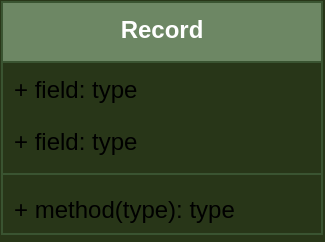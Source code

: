 <mxfile version="20.6.0" type="github"><diagram id="a-wJ550SCJioD9VcvtbM" name="Страница 1"><mxGraphModel dx="865" dy="476" grid="1" gridSize="10" guides="1" tooltips="1" connect="1" arrows="1" fold="1" page="1" pageScale="1" pageWidth="827" pageHeight="1169" background="#283618" math="0" shadow="0"><root><mxCell id="0"/><mxCell id="1" parent="0"/><mxCell id="e4HfKH6Nf01WdUcodll_-42" value="Record" style="swimlane;fontStyle=1;align=center;verticalAlign=top;childLayout=stackLayout;horizontal=1;startSize=30;horizontalStack=0;resizeParent=1;resizeParentMax=0;resizeLast=0;collapsible=1;marginBottom=0;rounded=1;fillColor=#6d8764;strokeColor=#3A5431;fontColor=#ffffff;arcSize=0;" vertex="1" parent="1"><mxGeometry x="120" y="60" width="160" height="116" as="geometry"><mxRectangle x="120" y="60" width="100" height="30" as="alternateBounds"/></mxGeometry></mxCell><mxCell id="e4HfKH6Nf01WdUcodll_-52" value="+ field: type" style="text;strokeColor=none;fillColor=none;align=left;verticalAlign=top;spacingLeft=4;spacingRight=4;overflow=hidden;rotatable=0;points=[[0,0.5],[1,0.5]];portConstraint=eastwest;rounded=1;" vertex="1" parent="e4HfKH6Nf01WdUcodll_-42"><mxGeometry y="30" width="160" height="26" as="geometry"/></mxCell><mxCell id="e4HfKH6Nf01WdUcodll_-43" value="+ field: type" style="text;strokeColor=none;fillColor=none;align=left;verticalAlign=top;spacingLeft=4;spacingRight=4;overflow=hidden;rotatable=0;points=[[0,0.5],[1,0.5]];portConstraint=eastwest;rounded=1;" vertex="1" parent="e4HfKH6Nf01WdUcodll_-42"><mxGeometry y="56" width="160" height="26" as="geometry"/></mxCell><mxCell id="e4HfKH6Nf01WdUcodll_-44" value="" style="line;strokeWidth=1;fillColor=none;align=left;verticalAlign=middle;spacingTop=-1;spacingLeft=3;spacingRight=3;rotatable=0;labelPosition=right;points=[];portConstraint=eastwest;strokeColor=inherit;rounded=1;" vertex="1" parent="e4HfKH6Nf01WdUcodll_-42"><mxGeometry y="82" width="160" height="8" as="geometry"/></mxCell><mxCell id="e4HfKH6Nf01WdUcodll_-45" value="+ method(type): type" style="text;strokeColor=none;fillColor=none;align=left;verticalAlign=top;spacingLeft=4;spacingRight=4;overflow=hidden;rotatable=0;points=[[0,0.5],[1,0.5]];portConstraint=eastwest;rounded=1;" vertex="1" parent="e4HfKH6Nf01WdUcodll_-42"><mxGeometry y="90" width="160" height="26" as="geometry"/></mxCell></root></mxGraphModel></diagram></mxfile>